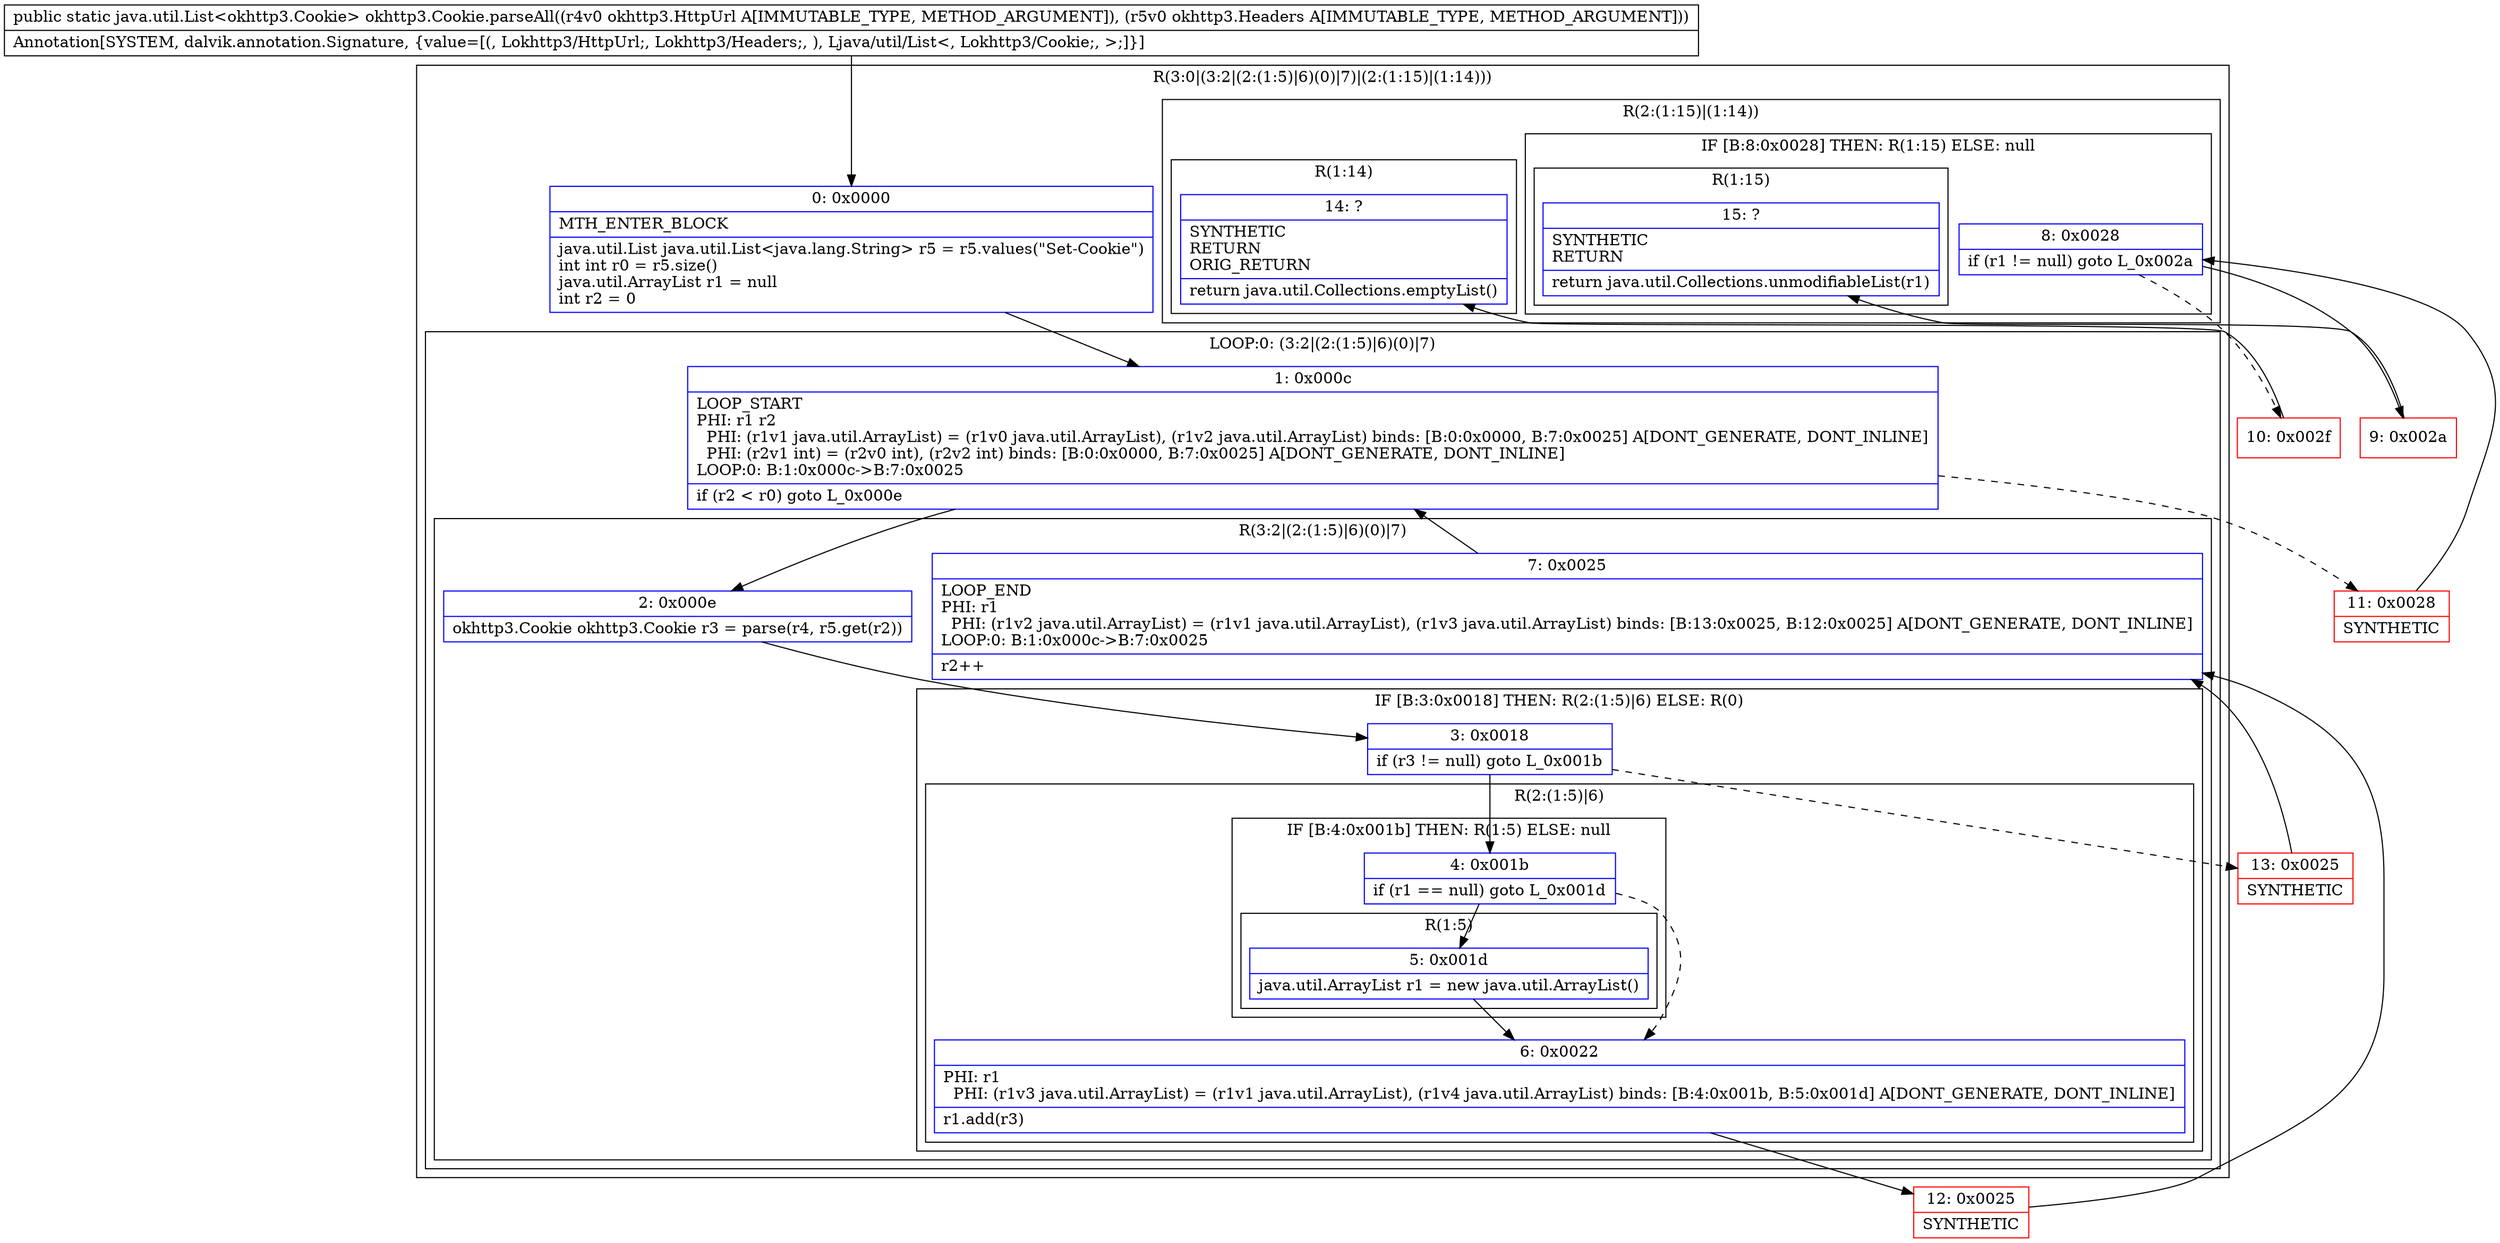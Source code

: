 digraph "CFG forokhttp3.Cookie.parseAll(Lokhttp3\/HttpUrl;Lokhttp3\/Headers;)Ljava\/util\/List;" {
subgraph cluster_Region_1448188530 {
label = "R(3:0|(3:2|(2:(1:5)|6)(0)|7)|(2:(1:15)|(1:14)))";
node [shape=record,color=blue];
Node_0 [shape=record,label="{0\:\ 0x0000|MTH_ENTER_BLOCK\l|java.util.List java.util.List\<java.lang.String\> r5 = r5.values(\"Set\-Cookie\")\lint int r0 = r5.size()\ljava.util.ArrayList r1 = null\lint r2 = 0\l}"];
subgraph cluster_LoopRegion_63364690 {
label = "LOOP:0: (3:2|(2:(1:5)|6)(0)|7)";
node [shape=record,color=blue];
Node_1 [shape=record,label="{1\:\ 0x000c|LOOP_START\lPHI: r1 r2 \l  PHI: (r1v1 java.util.ArrayList) = (r1v0 java.util.ArrayList), (r1v2 java.util.ArrayList) binds: [B:0:0x0000, B:7:0x0025] A[DONT_GENERATE, DONT_INLINE]\l  PHI: (r2v1 int) = (r2v0 int), (r2v2 int) binds: [B:0:0x0000, B:7:0x0025] A[DONT_GENERATE, DONT_INLINE]\lLOOP:0: B:1:0x000c\-\>B:7:0x0025\l|if (r2 \< r0) goto L_0x000e\l}"];
subgraph cluster_Region_1649206615 {
label = "R(3:2|(2:(1:5)|6)(0)|7)";
node [shape=record,color=blue];
Node_2 [shape=record,label="{2\:\ 0x000e|okhttp3.Cookie okhttp3.Cookie r3 = parse(r4, r5.get(r2))\l}"];
subgraph cluster_IfRegion_456241103 {
label = "IF [B:3:0x0018] THEN: R(2:(1:5)|6) ELSE: R(0)";
node [shape=record,color=blue];
Node_3 [shape=record,label="{3\:\ 0x0018|if (r3 != null) goto L_0x001b\l}"];
subgraph cluster_Region_1735139731 {
label = "R(2:(1:5)|6)";
node [shape=record,color=blue];
subgraph cluster_IfRegion_901329682 {
label = "IF [B:4:0x001b] THEN: R(1:5) ELSE: null";
node [shape=record,color=blue];
Node_4 [shape=record,label="{4\:\ 0x001b|if (r1 == null) goto L_0x001d\l}"];
subgraph cluster_Region_1877063318 {
label = "R(1:5)";
node [shape=record,color=blue];
Node_5 [shape=record,label="{5\:\ 0x001d|java.util.ArrayList r1 = new java.util.ArrayList()\l}"];
}
}
Node_6 [shape=record,label="{6\:\ 0x0022|PHI: r1 \l  PHI: (r1v3 java.util.ArrayList) = (r1v1 java.util.ArrayList), (r1v4 java.util.ArrayList) binds: [B:4:0x001b, B:5:0x001d] A[DONT_GENERATE, DONT_INLINE]\l|r1.add(r3)\l}"];
}
subgraph cluster_Region_1281106843 {
label = "R(0)";
node [shape=record,color=blue];
}
}
Node_7 [shape=record,label="{7\:\ 0x0025|LOOP_END\lPHI: r1 \l  PHI: (r1v2 java.util.ArrayList) = (r1v1 java.util.ArrayList), (r1v3 java.util.ArrayList) binds: [B:13:0x0025, B:12:0x0025] A[DONT_GENERATE, DONT_INLINE]\lLOOP:0: B:1:0x000c\-\>B:7:0x0025\l|r2++\l}"];
}
}
subgraph cluster_Region_463020592 {
label = "R(2:(1:15)|(1:14))";
node [shape=record,color=blue];
subgraph cluster_IfRegion_819601071 {
label = "IF [B:8:0x0028] THEN: R(1:15) ELSE: null";
node [shape=record,color=blue];
Node_8 [shape=record,label="{8\:\ 0x0028|if (r1 != null) goto L_0x002a\l}"];
subgraph cluster_Region_89879208 {
label = "R(1:15)";
node [shape=record,color=blue];
Node_15 [shape=record,label="{15\:\ ?|SYNTHETIC\lRETURN\l|return java.util.Collections.unmodifiableList(r1)\l}"];
}
}
subgraph cluster_Region_652778346 {
label = "R(1:14)";
node [shape=record,color=blue];
Node_14 [shape=record,label="{14\:\ ?|SYNTHETIC\lRETURN\lORIG_RETURN\l|return java.util.Collections.emptyList()\l}"];
}
}
}
Node_9 [shape=record,color=red,label="{9\:\ 0x002a}"];
Node_10 [shape=record,color=red,label="{10\:\ 0x002f}"];
Node_11 [shape=record,color=red,label="{11\:\ 0x0028|SYNTHETIC\l}"];
Node_12 [shape=record,color=red,label="{12\:\ 0x0025|SYNTHETIC\l}"];
Node_13 [shape=record,color=red,label="{13\:\ 0x0025|SYNTHETIC\l}"];
MethodNode[shape=record,label="{public static java.util.List\<okhttp3.Cookie\> okhttp3.Cookie.parseAll((r4v0 okhttp3.HttpUrl A[IMMUTABLE_TYPE, METHOD_ARGUMENT]), (r5v0 okhttp3.Headers A[IMMUTABLE_TYPE, METHOD_ARGUMENT]))  | Annotation[SYSTEM, dalvik.annotation.Signature, \{value=[(, Lokhttp3\/HttpUrl;, Lokhttp3\/Headers;, ), Ljava\/util\/List\<, Lokhttp3\/Cookie;, \>;]\}]\l}"];
MethodNode -> Node_0;
Node_0 -> Node_1;
Node_1 -> Node_2;
Node_1 -> Node_11[style=dashed];
Node_2 -> Node_3;
Node_3 -> Node_4;
Node_3 -> Node_13[style=dashed];
Node_4 -> Node_5;
Node_4 -> Node_6[style=dashed];
Node_5 -> Node_6;
Node_6 -> Node_12;
Node_7 -> Node_1;
Node_8 -> Node_9;
Node_8 -> Node_10[style=dashed];
Node_9 -> Node_15;
Node_10 -> Node_14;
Node_11 -> Node_8;
Node_12 -> Node_7;
Node_13 -> Node_7;
}

